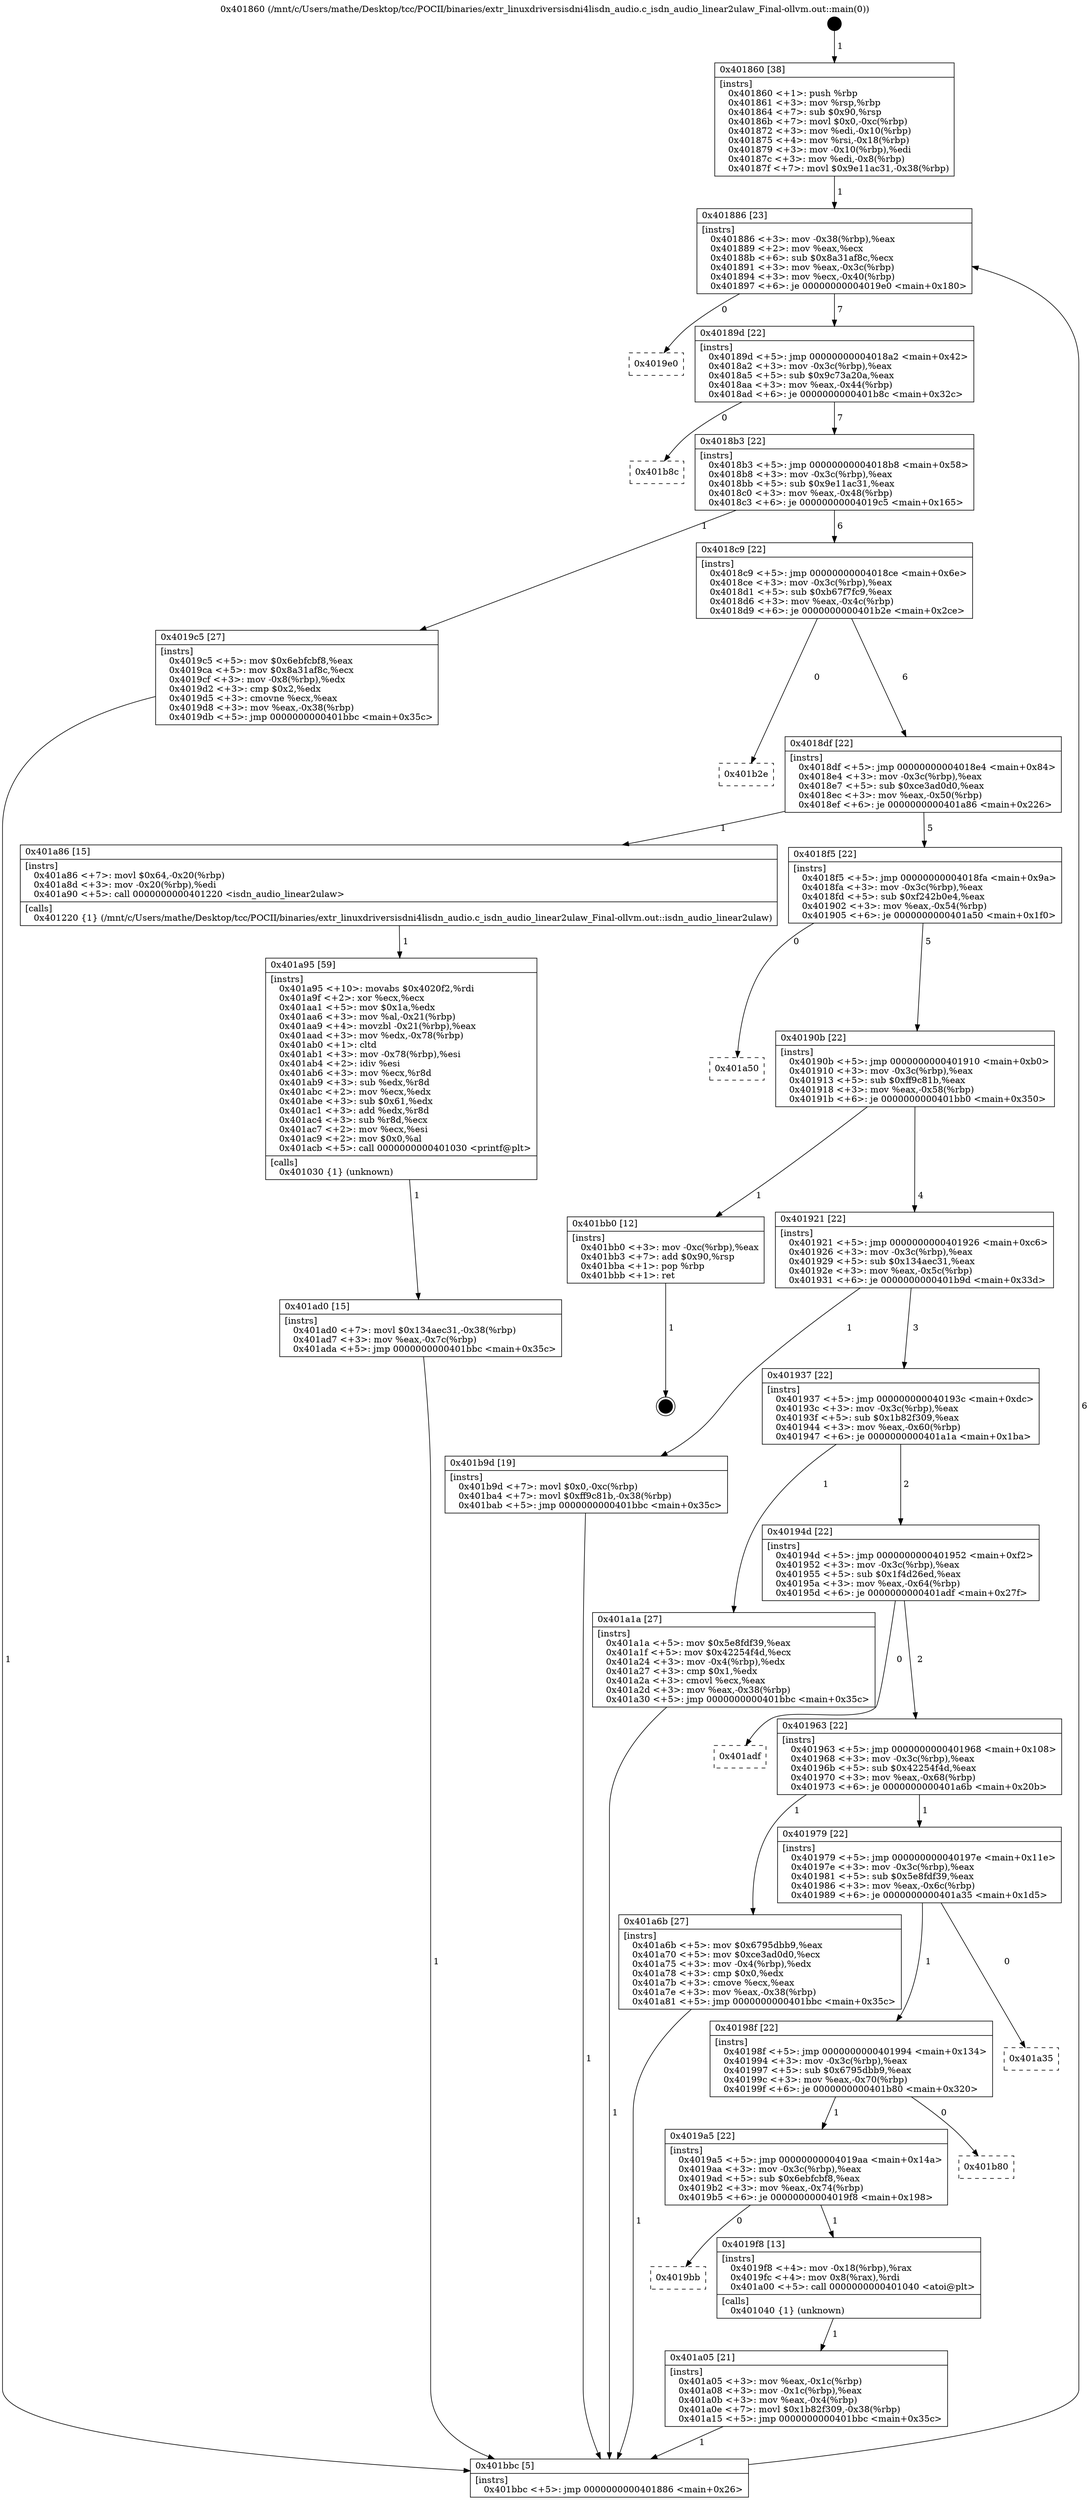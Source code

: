digraph "0x401860" {
  label = "0x401860 (/mnt/c/Users/mathe/Desktop/tcc/POCII/binaries/extr_linuxdriversisdni4lisdn_audio.c_isdn_audio_linear2ulaw_Final-ollvm.out::main(0))"
  labelloc = "t"
  node[shape=record]

  Entry [label="",width=0.3,height=0.3,shape=circle,fillcolor=black,style=filled]
  "0x401886" [label="{
     0x401886 [23]\l
     | [instrs]\l
     &nbsp;&nbsp;0x401886 \<+3\>: mov -0x38(%rbp),%eax\l
     &nbsp;&nbsp;0x401889 \<+2\>: mov %eax,%ecx\l
     &nbsp;&nbsp;0x40188b \<+6\>: sub $0x8a31af8c,%ecx\l
     &nbsp;&nbsp;0x401891 \<+3\>: mov %eax,-0x3c(%rbp)\l
     &nbsp;&nbsp;0x401894 \<+3\>: mov %ecx,-0x40(%rbp)\l
     &nbsp;&nbsp;0x401897 \<+6\>: je 00000000004019e0 \<main+0x180\>\l
  }"]
  "0x4019e0" [label="{
     0x4019e0\l
  }", style=dashed]
  "0x40189d" [label="{
     0x40189d [22]\l
     | [instrs]\l
     &nbsp;&nbsp;0x40189d \<+5\>: jmp 00000000004018a2 \<main+0x42\>\l
     &nbsp;&nbsp;0x4018a2 \<+3\>: mov -0x3c(%rbp),%eax\l
     &nbsp;&nbsp;0x4018a5 \<+5\>: sub $0x9c73a20a,%eax\l
     &nbsp;&nbsp;0x4018aa \<+3\>: mov %eax,-0x44(%rbp)\l
     &nbsp;&nbsp;0x4018ad \<+6\>: je 0000000000401b8c \<main+0x32c\>\l
  }"]
  Exit [label="",width=0.3,height=0.3,shape=circle,fillcolor=black,style=filled,peripheries=2]
  "0x401b8c" [label="{
     0x401b8c\l
  }", style=dashed]
  "0x4018b3" [label="{
     0x4018b3 [22]\l
     | [instrs]\l
     &nbsp;&nbsp;0x4018b3 \<+5\>: jmp 00000000004018b8 \<main+0x58\>\l
     &nbsp;&nbsp;0x4018b8 \<+3\>: mov -0x3c(%rbp),%eax\l
     &nbsp;&nbsp;0x4018bb \<+5\>: sub $0x9e11ac31,%eax\l
     &nbsp;&nbsp;0x4018c0 \<+3\>: mov %eax,-0x48(%rbp)\l
     &nbsp;&nbsp;0x4018c3 \<+6\>: je 00000000004019c5 \<main+0x165\>\l
  }"]
  "0x401ad0" [label="{
     0x401ad0 [15]\l
     | [instrs]\l
     &nbsp;&nbsp;0x401ad0 \<+7\>: movl $0x134aec31,-0x38(%rbp)\l
     &nbsp;&nbsp;0x401ad7 \<+3\>: mov %eax,-0x7c(%rbp)\l
     &nbsp;&nbsp;0x401ada \<+5\>: jmp 0000000000401bbc \<main+0x35c\>\l
  }"]
  "0x4019c5" [label="{
     0x4019c5 [27]\l
     | [instrs]\l
     &nbsp;&nbsp;0x4019c5 \<+5\>: mov $0x6ebfcbf8,%eax\l
     &nbsp;&nbsp;0x4019ca \<+5\>: mov $0x8a31af8c,%ecx\l
     &nbsp;&nbsp;0x4019cf \<+3\>: mov -0x8(%rbp),%edx\l
     &nbsp;&nbsp;0x4019d2 \<+3\>: cmp $0x2,%edx\l
     &nbsp;&nbsp;0x4019d5 \<+3\>: cmovne %ecx,%eax\l
     &nbsp;&nbsp;0x4019d8 \<+3\>: mov %eax,-0x38(%rbp)\l
     &nbsp;&nbsp;0x4019db \<+5\>: jmp 0000000000401bbc \<main+0x35c\>\l
  }"]
  "0x4018c9" [label="{
     0x4018c9 [22]\l
     | [instrs]\l
     &nbsp;&nbsp;0x4018c9 \<+5\>: jmp 00000000004018ce \<main+0x6e\>\l
     &nbsp;&nbsp;0x4018ce \<+3\>: mov -0x3c(%rbp),%eax\l
     &nbsp;&nbsp;0x4018d1 \<+5\>: sub $0xb67f7fc9,%eax\l
     &nbsp;&nbsp;0x4018d6 \<+3\>: mov %eax,-0x4c(%rbp)\l
     &nbsp;&nbsp;0x4018d9 \<+6\>: je 0000000000401b2e \<main+0x2ce\>\l
  }"]
  "0x401bbc" [label="{
     0x401bbc [5]\l
     | [instrs]\l
     &nbsp;&nbsp;0x401bbc \<+5\>: jmp 0000000000401886 \<main+0x26\>\l
  }"]
  "0x401860" [label="{
     0x401860 [38]\l
     | [instrs]\l
     &nbsp;&nbsp;0x401860 \<+1\>: push %rbp\l
     &nbsp;&nbsp;0x401861 \<+3\>: mov %rsp,%rbp\l
     &nbsp;&nbsp;0x401864 \<+7\>: sub $0x90,%rsp\l
     &nbsp;&nbsp;0x40186b \<+7\>: movl $0x0,-0xc(%rbp)\l
     &nbsp;&nbsp;0x401872 \<+3\>: mov %edi,-0x10(%rbp)\l
     &nbsp;&nbsp;0x401875 \<+4\>: mov %rsi,-0x18(%rbp)\l
     &nbsp;&nbsp;0x401879 \<+3\>: mov -0x10(%rbp),%edi\l
     &nbsp;&nbsp;0x40187c \<+3\>: mov %edi,-0x8(%rbp)\l
     &nbsp;&nbsp;0x40187f \<+7\>: movl $0x9e11ac31,-0x38(%rbp)\l
  }"]
  "0x401a95" [label="{
     0x401a95 [59]\l
     | [instrs]\l
     &nbsp;&nbsp;0x401a95 \<+10\>: movabs $0x4020f2,%rdi\l
     &nbsp;&nbsp;0x401a9f \<+2\>: xor %ecx,%ecx\l
     &nbsp;&nbsp;0x401aa1 \<+5\>: mov $0x1a,%edx\l
     &nbsp;&nbsp;0x401aa6 \<+3\>: mov %al,-0x21(%rbp)\l
     &nbsp;&nbsp;0x401aa9 \<+4\>: movzbl -0x21(%rbp),%eax\l
     &nbsp;&nbsp;0x401aad \<+3\>: mov %edx,-0x78(%rbp)\l
     &nbsp;&nbsp;0x401ab0 \<+1\>: cltd\l
     &nbsp;&nbsp;0x401ab1 \<+3\>: mov -0x78(%rbp),%esi\l
     &nbsp;&nbsp;0x401ab4 \<+2\>: idiv %esi\l
     &nbsp;&nbsp;0x401ab6 \<+3\>: mov %ecx,%r8d\l
     &nbsp;&nbsp;0x401ab9 \<+3\>: sub %edx,%r8d\l
     &nbsp;&nbsp;0x401abc \<+2\>: mov %ecx,%edx\l
     &nbsp;&nbsp;0x401abe \<+3\>: sub $0x61,%edx\l
     &nbsp;&nbsp;0x401ac1 \<+3\>: add %edx,%r8d\l
     &nbsp;&nbsp;0x401ac4 \<+3\>: sub %r8d,%ecx\l
     &nbsp;&nbsp;0x401ac7 \<+2\>: mov %ecx,%esi\l
     &nbsp;&nbsp;0x401ac9 \<+2\>: mov $0x0,%al\l
     &nbsp;&nbsp;0x401acb \<+5\>: call 0000000000401030 \<printf@plt\>\l
     | [calls]\l
     &nbsp;&nbsp;0x401030 \{1\} (unknown)\l
  }"]
  "0x401b2e" [label="{
     0x401b2e\l
  }", style=dashed]
  "0x4018df" [label="{
     0x4018df [22]\l
     | [instrs]\l
     &nbsp;&nbsp;0x4018df \<+5\>: jmp 00000000004018e4 \<main+0x84\>\l
     &nbsp;&nbsp;0x4018e4 \<+3\>: mov -0x3c(%rbp),%eax\l
     &nbsp;&nbsp;0x4018e7 \<+5\>: sub $0xce3ad0d0,%eax\l
     &nbsp;&nbsp;0x4018ec \<+3\>: mov %eax,-0x50(%rbp)\l
     &nbsp;&nbsp;0x4018ef \<+6\>: je 0000000000401a86 \<main+0x226\>\l
  }"]
  "0x401a05" [label="{
     0x401a05 [21]\l
     | [instrs]\l
     &nbsp;&nbsp;0x401a05 \<+3\>: mov %eax,-0x1c(%rbp)\l
     &nbsp;&nbsp;0x401a08 \<+3\>: mov -0x1c(%rbp),%eax\l
     &nbsp;&nbsp;0x401a0b \<+3\>: mov %eax,-0x4(%rbp)\l
     &nbsp;&nbsp;0x401a0e \<+7\>: movl $0x1b82f309,-0x38(%rbp)\l
     &nbsp;&nbsp;0x401a15 \<+5\>: jmp 0000000000401bbc \<main+0x35c\>\l
  }"]
  "0x401a86" [label="{
     0x401a86 [15]\l
     | [instrs]\l
     &nbsp;&nbsp;0x401a86 \<+7\>: movl $0x64,-0x20(%rbp)\l
     &nbsp;&nbsp;0x401a8d \<+3\>: mov -0x20(%rbp),%edi\l
     &nbsp;&nbsp;0x401a90 \<+5\>: call 0000000000401220 \<isdn_audio_linear2ulaw\>\l
     | [calls]\l
     &nbsp;&nbsp;0x401220 \{1\} (/mnt/c/Users/mathe/Desktop/tcc/POCII/binaries/extr_linuxdriversisdni4lisdn_audio.c_isdn_audio_linear2ulaw_Final-ollvm.out::isdn_audio_linear2ulaw)\l
  }"]
  "0x4018f5" [label="{
     0x4018f5 [22]\l
     | [instrs]\l
     &nbsp;&nbsp;0x4018f5 \<+5\>: jmp 00000000004018fa \<main+0x9a\>\l
     &nbsp;&nbsp;0x4018fa \<+3\>: mov -0x3c(%rbp),%eax\l
     &nbsp;&nbsp;0x4018fd \<+5\>: sub $0xf242b0e4,%eax\l
     &nbsp;&nbsp;0x401902 \<+3\>: mov %eax,-0x54(%rbp)\l
     &nbsp;&nbsp;0x401905 \<+6\>: je 0000000000401a50 \<main+0x1f0\>\l
  }"]
  "0x4019bb" [label="{
     0x4019bb\l
  }", style=dashed]
  "0x401a50" [label="{
     0x401a50\l
  }", style=dashed]
  "0x40190b" [label="{
     0x40190b [22]\l
     | [instrs]\l
     &nbsp;&nbsp;0x40190b \<+5\>: jmp 0000000000401910 \<main+0xb0\>\l
     &nbsp;&nbsp;0x401910 \<+3\>: mov -0x3c(%rbp),%eax\l
     &nbsp;&nbsp;0x401913 \<+5\>: sub $0xff9c81b,%eax\l
     &nbsp;&nbsp;0x401918 \<+3\>: mov %eax,-0x58(%rbp)\l
     &nbsp;&nbsp;0x40191b \<+6\>: je 0000000000401bb0 \<main+0x350\>\l
  }"]
  "0x4019f8" [label="{
     0x4019f8 [13]\l
     | [instrs]\l
     &nbsp;&nbsp;0x4019f8 \<+4\>: mov -0x18(%rbp),%rax\l
     &nbsp;&nbsp;0x4019fc \<+4\>: mov 0x8(%rax),%rdi\l
     &nbsp;&nbsp;0x401a00 \<+5\>: call 0000000000401040 \<atoi@plt\>\l
     | [calls]\l
     &nbsp;&nbsp;0x401040 \{1\} (unknown)\l
  }"]
  "0x401bb0" [label="{
     0x401bb0 [12]\l
     | [instrs]\l
     &nbsp;&nbsp;0x401bb0 \<+3\>: mov -0xc(%rbp),%eax\l
     &nbsp;&nbsp;0x401bb3 \<+7\>: add $0x90,%rsp\l
     &nbsp;&nbsp;0x401bba \<+1\>: pop %rbp\l
     &nbsp;&nbsp;0x401bbb \<+1\>: ret\l
  }"]
  "0x401921" [label="{
     0x401921 [22]\l
     | [instrs]\l
     &nbsp;&nbsp;0x401921 \<+5\>: jmp 0000000000401926 \<main+0xc6\>\l
     &nbsp;&nbsp;0x401926 \<+3\>: mov -0x3c(%rbp),%eax\l
     &nbsp;&nbsp;0x401929 \<+5\>: sub $0x134aec31,%eax\l
     &nbsp;&nbsp;0x40192e \<+3\>: mov %eax,-0x5c(%rbp)\l
     &nbsp;&nbsp;0x401931 \<+6\>: je 0000000000401b9d \<main+0x33d\>\l
  }"]
  "0x4019a5" [label="{
     0x4019a5 [22]\l
     | [instrs]\l
     &nbsp;&nbsp;0x4019a5 \<+5\>: jmp 00000000004019aa \<main+0x14a\>\l
     &nbsp;&nbsp;0x4019aa \<+3\>: mov -0x3c(%rbp),%eax\l
     &nbsp;&nbsp;0x4019ad \<+5\>: sub $0x6ebfcbf8,%eax\l
     &nbsp;&nbsp;0x4019b2 \<+3\>: mov %eax,-0x74(%rbp)\l
     &nbsp;&nbsp;0x4019b5 \<+6\>: je 00000000004019f8 \<main+0x198\>\l
  }"]
  "0x401b9d" [label="{
     0x401b9d [19]\l
     | [instrs]\l
     &nbsp;&nbsp;0x401b9d \<+7\>: movl $0x0,-0xc(%rbp)\l
     &nbsp;&nbsp;0x401ba4 \<+7\>: movl $0xff9c81b,-0x38(%rbp)\l
     &nbsp;&nbsp;0x401bab \<+5\>: jmp 0000000000401bbc \<main+0x35c\>\l
  }"]
  "0x401937" [label="{
     0x401937 [22]\l
     | [instrs]\l
     &nbsp;&nbsp;0x401937 \<+5\>: jmp 000000000040193c \<main+0xdc\>\l
     &nbsp;&nbsp;0x40193c \<+3\>: mov -0x3c(%rbp),%eax\l
     &nbsp;&nbsp;0x40193f \<+5\>: sub $0x1b82f309,%eax\l
     &nbsp;&nbsp;0x401944 \<+3\>: mov %eax,-0x60(%rbp)\l
     &nbsp;&nbsp;0x401947 \<+6\>: je 0000000000401a1a \<main+0x1ba\>\l
  }"]
  "0x401b80" [label="{
     0x401b80\l
  }", style=dashed]
  "0x401a1a" [label="{
     0x401a1a [27]\l
     | [instrs]\l
     &nbsp;&nbsp;0x401a1a \<+5\>: mov $0x5e8fdf39,%eax\l
     &nbsp;&nbsp;0x401a1f \<+5\>: mov $0x42254f4d,%ecx\l
     &nbsp;&nbsp;0x401a24 \<+3\>: mov -0x4(%rbp),%edx\l
     &nbsp;&nbsp;0x401a27 \<+3\>: cmp $0x1,%edx\l
     &nbsp;&nbsp;0x401a2a \<+3\>: cmovl %ecx,%eax\l
     &nbsp;&nbsp;0x401a2d \<+3\>: mov %eax,-0x38(%rbp)\l
     &nbsp;&nbsp;0x401a30 \<+5\>: jmp 0000000000401bbc \<main+0x35c\>\l
  }"]
  "0x40194d" [label="{
     0x40194d [22]\l
     | [instrs]\l
     &nbsp;&nbsp;0x40194d \<+5\>: jmp 0000000000401952 \<main+0xf2\>\l
     &nbsp;&nbsp;0x401952 \<+3\>: mov -0x3c(%rbp),%eax\l
     &nbsp;&nbsp;0x401955 \<+5\>: sub $0x1f4d26ed,%eax\l
     &nbsp;&nbsp;0x40195a \<+3\>: mov %eax,-0x64(%rbp)\l
     &nbsp;&nbsp;0x40195d \<+6\>: je 0000000000401adf \<main+0x27f\>\l
  }"]
  "0x40198f" [label="{
     0x40198f [22]\l
     | [instrs]\l
     &nbsp;&nbsp;0x40198f \<+5\>: jmp 0000000000401994 \<main+0x134\>\l
     &nbsp;&nbsp;0x401994 \<+3\>: mov -0x3c(%rbp),%eax\l
     &nbsp;&nbsp;0x401997 \<+5\>: sub $0x6795dbb9,%eax\l
     &nbsp;&nbsp;0x40199c \<+3\>: mov %eax,-0x70(%rbp)\l
     &nbsp;&nbsp;0x40199f \<+6\>: je 0000000000401b80 \<main+0x320\>\l
  }"]
  "0x401adf" [label="{
     0x401adf\l
  }", style=dashed]
  "0x401963" [label="{
     0x401963 [22]\l
     | [instrs]\l
     &nbsp;&nbsp;0x401963 \<+5\>: jmp 0000000000401968 \<main+0x108\>\l
     &nbsp;&nbsp;0x401968 \<+3\>: mov -0x3c(%rbp),%eax\l
     &nbsp;&nbsp;0x40196b \<+5\>: sub $0x42254f4d,%eax\l
     &nbsp;&nbsp;0x401970 \<+3\>: mov %eax,-0x68(%rbp)\l
     &nbsp;&nbsp;0x401973 \<+6\>: je 0000000000401a6b \<main+0x20b\>\l
  }"]
  "0x401a35" [label="{
     0x401a35\l
  }", style=dashed]
  "0x401a6b" [label="{
     0x401a6b [27]\l
     | [instrs]\l
     &nbsp;&nbsp;0x401a6b \<+5\>: mov $0x6795dbb9,%eax\l
     &nbsp;&nbsp;0x401a70 \<+5\>: mov $0xce3ad0d0,%ecx\l
     &nbsp;&nbsp;0x401a75 \<+3\>: mov -0x4(%rbp),%edx\l
     &nbsp;&nbsp;0x401a78 \<+3\>: cmp $0x0,%edx\l
     &nbsp;&nbsp;0x401a7b \<+3\>: cmove %ecx,%eax\l
     &nbsp;&nbsp;0x401a7e \<+3\>: mov %eax,-0x38(%rbp)\l
     &nbsp;&nbsp;0x401a81 \<+5\>: jmp 0000000000401bbc \<main+0x35c\>\l
  }"]
  "0x401979" [label="{
     0x401979 [22]\l
     | [instrs]\l
     &nbsp;&nbsp;0x401979 \<+5\>: jmp 000000000040197e \<main+0x11e\>\l
     &nbsp;&nbsp;0x40197e \<+3\>: mov -0x3c(%rbp),%eax\l
     &nbsp;&nbsp;0x401981 \<+5\>: sub $0x5e8fdf39,%eax\l
     &nbsp;&nbsp;0x401986 \<+3\>: mov %eax,-0x6c(%rbp)\l
     &nbsp;&nbsp;0x401989 \<+6\>: je 0000000000401a35 \<main+0x1d5\>\l
  }"]
  Entry -> "0x401860" [label=" 1"]
  "0x401886" -> "0x4019e0" [label=" 0"]
  "0x401886" -> "0x40189d" [label=" 7"]
  "0x401bb0" -> Exit [label=" 1"]
  "0x40189d" -> "0x401b8c" [label=" 0"]
  "0x40189d" -> "0x4018b3" [label=" 7"]
  "0x401b9d" -> "0x401bbc" [label=" 1"]
  "0x4018b3" -> "0x4019c5" [label=" 1"]
  "0x4018b3" -> "0x4018c9" [label=" 6"]
  "0x4019c5" -> "0x401bbc" [label=" 1"]
  "0x401860" -> "0x401886" [label=" 1"]
  "0x401bbc" -> "0x401886" [label=" 6"]
  "0x401ad0" -> "0x401bbc" [label=" 1"]
  "0x4018c9" -> "0x401b2e" [label=" 0"]
  "0x4018c9" -> "0x4018df" [label=" 6"]
  "0x401a95" -> "0x401ad0" [label=" 1"]
  "0x4018df" -> "0x401a86" [label=" 1"]
  "0x4018df" -> "0x4018f5" [label=" 5"]
  "0x401a86" -> "0x401a95" [label=" 1"]
  "0x4018f5" -> "0x401a50" [label=" 0"]
  "0x4018f5" -> "0x40190b" [label=" 5"]
  "0x401a6b" -> "0x401bbc" [label=" 1"]
  "0x40190b" -> "0x401bb0" [label=" 1"]
  "0x40190b" -> "0x401921" [label=" 4"]
  "0x401a1a" -> "0x401bbc" [label=" 1"]
  "0x401921" -> "0x401b9d" [label=" 1"]
  "0x401921" -> "0x401937" [label=" 3"]
  "0x4019f8" -> "0x401a05" [label=" 1"]
  "0x401937" -> "0x401a1a" [label=" 1"]
  "0x401937" -> "0x40194d" [label=" 2"]
  "0x4019a5" -> "0x4019bb" [label=" 0"]
  "0x40194d" -> "0x401adf" [label=" 0"]
  "0x40194d" -> "0x401963" [label=" 2"]
  "0x401a05" -> "0x401bbc" [label=" 1"]
  "0x401963" -> "0x401a6b" [label=" 1"]
  "0x401963" -> "0x401979" [label=" 1"]
  "0x40198f" -> "0x4019a5" [label=" 1"]
  "0x401979" -> "0x401a35" [label=" 0"]
  "0x401979" -> "0x40198f" [label=" 1"]
  "0x4019a5" -> "0x4019f8" [label=" 1"]
  "0x40198f" -> "0x401b80" [label=" 0"]
}
